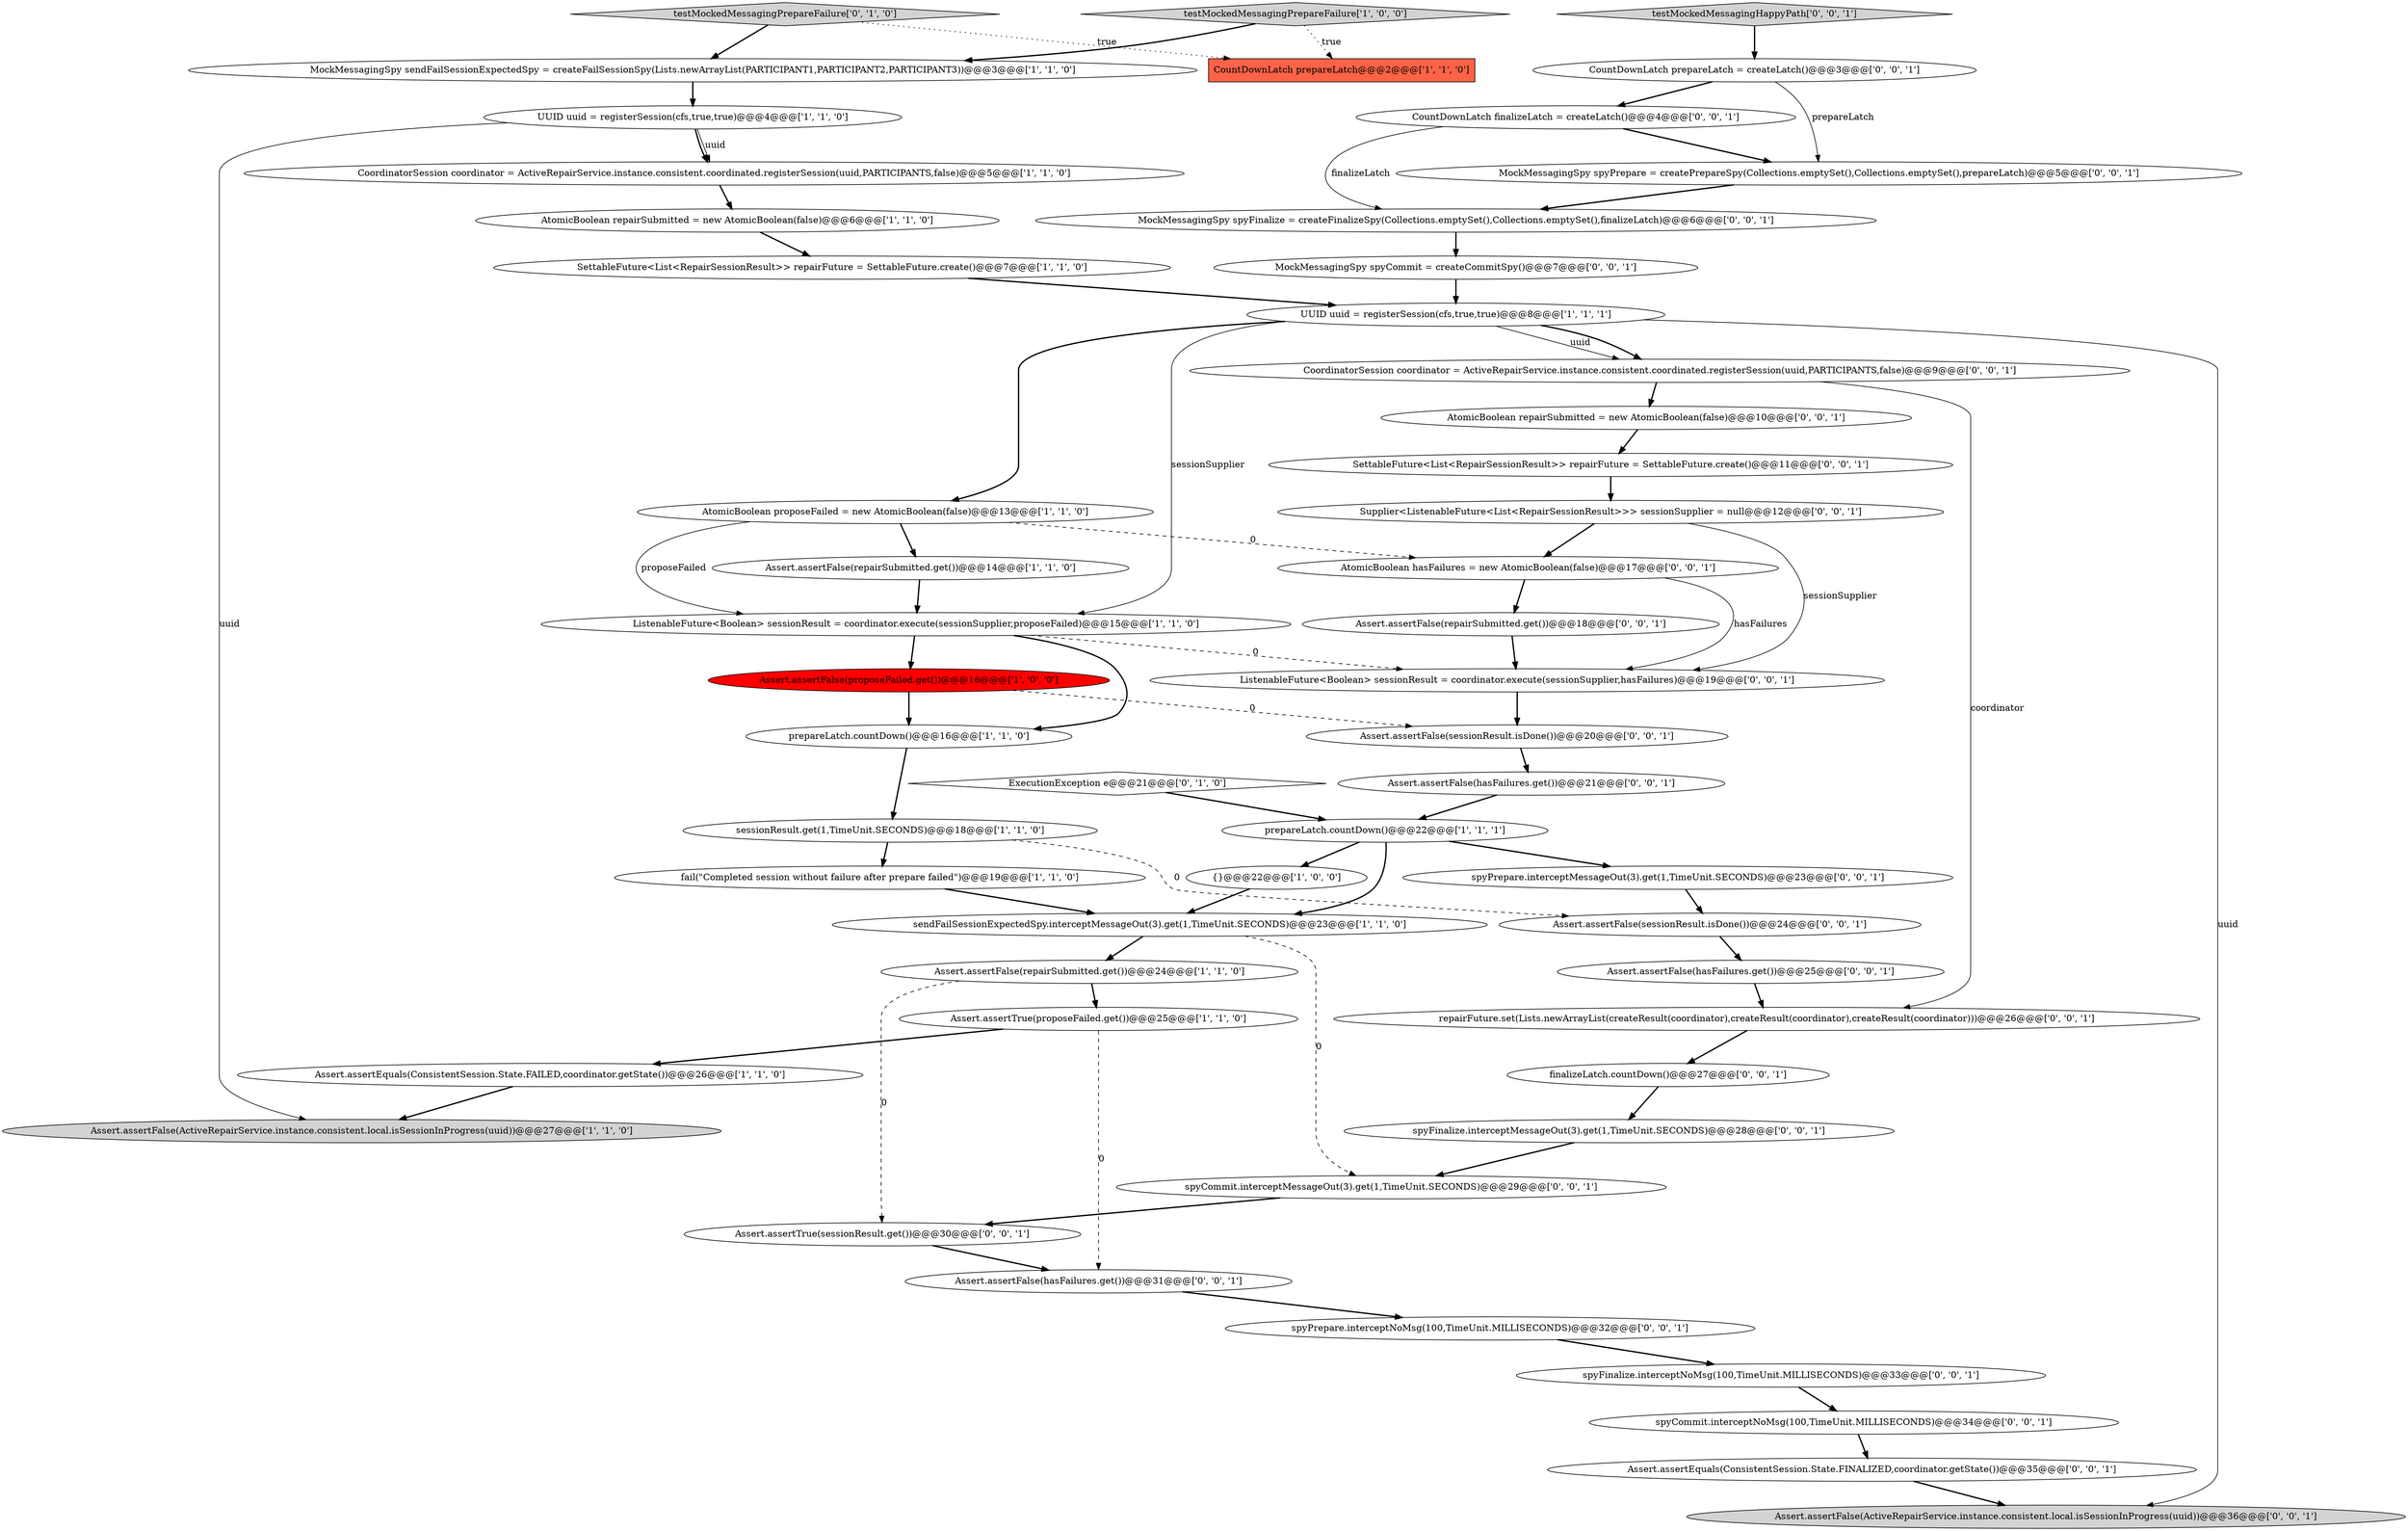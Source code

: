 digraph {
32 [style = filled, label = "spyPrepare.interceptMessageOut(3).get(1,TimeUnit.SECONDS)@@@23@@@['0', '0', '1']", fillcolor = white, shape = ellipse image = "AAA0AAABBB3BBB"];
43 [style = filled, label = "Assert.assertFalse(repairSubmitted.get())@@@18@@@['0', '0', '1']", fillcolor = white, shape = ellipse image = "AAA0AAABBB3BBB"];
8 [style = filled, label = "sessionResult.get(1,TimeUnit.SECONDS)@@@18@@@['1', '1', '0']", fillcolor = white, shape = ellipse image = "AAA0AAABBB1BBB"];
5 [style = filled, label = "MockMessagingSpy sendFailSessionExpectedSpy = createFailSessionSpy(Lists.newArrayList(PARTICIPANT1,PARTICIPANT2,PARTICIPANT3))@@@3@@@['1', '1', '0']", fillcolor = white, shape = ellipse image = "AAA0AAABBB1BBB"];
49 [style = filled, label = "Assert.assertFalse(hasFailures.get())@@@31@@@['0', '0', '1']", fillcolor = white, shape = ellipse image = "AAA0AAABBB3BBB"];
2 [style = filled, label = "UUID uuid = registerSession(cfs,true,true)@@@4@@@['1', '1', '0']", fillcolor = white, shape = ellipse image = "AAA0AAABBB1BBB"];
35 [style = filled, label = "CoordinatorSession coordinator = ActiveRepairService.instance.consistent.coordinated.registerSession(uuid,PARTICIPANTS,false)@@@9@@@['0', '0', '1']", fillcolor = white, shape = ellipse image = "AAA0AAABBB3BBB"];
47 [style = filled, label = "spyFinalize.interceptNoMsg(100,TimeUnit.MILLISECONDS)@@@33@@@['0', '0', '1']", fillcolor = white, shape = ellipse image = "AAA0AAABBB3BBB"];
7 [style = filled, label = "Assert.assertEquals(ConsistentSession.State.FAILED,coordinator.getState())@@@26@@@['1', '1', '0']", fillcolor = white, shape = ellipse image = "AAA0AAABBB1BBB"];
42 [style = filled, label = "spyPrepare.interceptNoMsg(100,TimeUnit.MILLISECONDS)@@@32@@@['0', '0', '1']", fillcolor = white, shape = ellipse image = "AAA0AAABBB3BBB"];
14 [style = filled, label = "sendFailSessionExpectedSpy.interceptMessageOut(3).get(1,TimeUnit.SECONDS)@@@23@@@['1', '1', '0']", fillcolor = white, shape = ellipse image = "AAA0AAABBB1BBB"];
22 [style = filled, label = "ExecutionException e@@@21@@@['0', '1', '0']", fillcolor = white, shape = diamond image = "AAA0AAABBB2BBB"];
41 [style = filled, label = "Assert.assertEquals(ConsistentSession.State.FINALIZED,coordinator.getState())@@@35@@@['0', '0', '1']", fillcolor = white, shape = ellipse image = "AAA0AAABBB3BBB"];
44 [style = filled, label = "AtomicBoolean repairSubmitted = new AtomicBoolean(false)@@@10@@@['0', '0', '1']", fillcolor = white, shape = ellipse image = "AAA0AAABBB3BBB"];
46 [style = filled, label = "spyCommit.interceptMessageOut(3).get(1,TimeUnit.SECONDS)@@@29@@@['0', '0', '1']", fillcolor = white, shape = ellipse image = "AAA0AAABBB3BBB"];
13 [style = filled, label = "Assert.assertFalse(repairSubmitted.get())@@@24@@@['1', '1', '0']", fillcolor = white, shape = ellipse image = "AAA0AAABBB1BBB"];
29 [style = filled, label = "Supplier<ListenableFuture<List<RepairSessionResult>>> sessionSupplier = null@@@12@@@['0', '0', '1']", fillcolor = white, shape = ellipse image = "AAA0AAABBB3BBB"];
39 [style = filled, label = "Assert.assertFalse(ActiveRepairService.instance.consistent.local.isSessionInProgress(uuid))@@@36@@@['0', '0', '1']", fillcolor = lightgray, shape = ellipse image = "AAA0AAABBB3BBB"];
3 [style = filled, label = "ListenableFuture<Boolean> sessionResult = coordinator.execute(sessionSupplier,proposeFailed)@@@15@@@['1', '1', '0']", fillcolor = white, shape = ellipse image = "AAA0AAABBB1BBB"];
51 [style = filled, label = "CountDownLatch prepareLatch = createLatch()@@@3@@@['0', '0', '1']", fillcolor = white, shape = ellipse image = "AAA0AAABBB3BBB"];
40 [style = filled, label = "Assert.assertTrue(sessionResult.get())@@@30@@@['0', '0', '1']", fillcolor = white, shape = ellipse image = "AAA0AAABBB3BBB"];
33 [style = filled, label = "CountDownLatch finalizeLatch = createLatch()@@@4@@@['0', '0', '1']", fillcolor = white, shape = ellipse image = "AAA0AAABBB3BBB"];
45 [style = filled, label = "Assert.assertFalse(sessionResult.isDone())@@@20@@@['0', '0', '1']", fillcolor = white, shape = ellipse image = "AAA0AAABBB3BBB"];
23 [style = filled, label = "testMockedMessagingPrepareFailure['0', '1', '0']", fillcolor = lightgray, shape = diamond image = "AAA0AAABBB2BBB"];
34 [style = filled, label = "SettableFuture<List<RepairSessionResult>> repairFuture = SettableFuture.create()@@@11@@@['0', '0', '1']", fillcolor = white, shape = ellipse image = "AAA0AAABBB3BBB"];
11 [style = filled, label = "AtomicBoolean repairSubmitted = new AtomicBoolean(false)@@@6@@@['1', '1', '0']", fillcolor = white, shape = ellipse image = "AAA0AAABBB1BBB"];
26 [style = filled, label = "MockMessagingSpy spyPrepare = createPrepareSpy(Collections.emptySet(),Collections.emptySet(),prepareLatch)@@@5@@@['0', '0', '1']", fillcolor = white, shape = ellipse image = "AAA0AAABBB3BBB"];
17 [style = filled, label = "prepareLatch.countDown()@@@16@@@['1', '1', '0']", fillcolor = white, shape = ellipse image = "AAA0AAABBB1BBB"];
18 [style = filled, label = "CountDownLatch prepareLatch@@@2@@@['1', '1', '0']", fillcolor = tomato, shape = box image = "AAA0AAABBB1BBB"];
30 [style = filled, label = "AtomicBoolean hasFailures = new AtomicBoolean(false)@@@17@@@['0', '0', '1']", fillcolor = white, shape = ellipse image = "AAA0AAABBB3BBB"];
36 [style = filled, label = "Assert.assertFalse(hasFailures.get())@@@25@@@['0', '0', '1']", fillcolor = white, shape = ellipse image = "AAA0AAABBB3BBB"];
50 [style = filled, label = "Assert.assertFalse(sessionResult.isDone())@@@24@@@['0', '0', '1']", fillcolor = white, shape = ellipse image = "AAA0AAABBB3BBB"];
52 [style = filled, label = "testMockedMessagingHappyPath['0', '0', '1']", fillcolor = lightgray, shape = diamond image = "AAA0AAABBB3BBB"];
15 [style = filled, label = "Assert.assertFalse(ActiveRepairService.instance.consistent.local.isSessionInProgress(uuid))@@@27@@@['1', '1', '0']", fillcolor = lightgray, shape = ellipse image = "AAA0AAABBB1BBB"];
37 [style = filled, label = "ListenableFuture<Boolean> sessionResult = coordinator.execute(sessionSupplier,hasFailures)@@@19@@@['0', '0', '1']", fillcolor = white, shape = ellipse image = "AAA0AAABBB3BBB"];
19 [style = filled, label = "SettableFuture<List<RepairSessionResult>> repairFuture = SettableFuture.create()@@@7@@@['1', '1', '0']", fillcolor = white, shape = ellipse image = "AAA0AAABBB1BBB"];
6 [style = filled, label = "Assert.assertTrue(proposeFailed.get())@@@25@@@['1', '1', '0']", fillcolor = white, shape = ellipse image = "AAA0AAABBB1BBB"];
0 [style = filled, label = "AtomicBoolean proposeFailed = new AtomicBoolean(false)@@@13@@@['1', '1', '0']", fillcolor = white, shape = ellipse image = "AAA0AAABBB1BBB"];
16 [style = filled, label = "UUID uuid = registerSession(cfs,true,true)@@@8@@@['1', '1', '1']", fillcolor = white, shape = ellipse image = "AAA0AAABBB1BBB"];
24 [style = filled, label = "repairFuture.set(Lists.newArrayList(createResult(coordinator),createResult(coordinator),createResult(coordinator)))@@@26@@@['0', '0', '1']", fillcolor = white, shape = ellipse image = "AAA0AAABBB3BBB"];
20 [style = filled, label = "testMockedMessagingPrepareFailure['1', '0', '0']", fillcolor = lightgray, shape = diamond image = "AAA0AAABBB1BBB"];
9 [style = filled, label = "{}@@@22@@@['1', '0', '0']", fillcolor = white, shape = ellipse image = "AAA0AAABBB1BBB"];
21 [style = filled, label = "Assert.assertFalse(proposeFailed.get())@@@16@@@['1', '0', '0']", fillcolor = red, shape = ellipse image = "AAA1AAABBB1BBB"];
10 [style = filled, label = "CoordinatorSession coordinator = ActiveRepairService.instance.consistent.coordinated.registerSession(uuid,PARTICIPANTS,false)@@@5@@@['1', '1', '0']", fillcolor = white, shape = ellipse image = "AAA0AAABBB1BBB"];
28 [style = filled, label = "spyCommit.interceptNoMsg(100,TimeUnit.MILLISECONDS)@@@34@@@['0', '0', '1']", fillcolor = white, shape = ellipse image = "AAA0AAABBB3BBB"];
31 [style = filled, label = "finalizeLatch.countDown()@@@27@@@['0', '0', '1']", fillcolor = white, shape = ellipse image = "AAA0AAABBB3BBB"];
38 [style = filled, label = "spyFinalize.interceptMessageOut(3).get(1,TimeUnit.SECONDS)@@@28@@@['0', '0', '1']", fillcolor = white, shape = ellipse image = "AAA0AAABBB3BBB"];
1 [style = filled, label = "Assert.assertFalse(repairSubmitted.get())@@@14@@@['1', '1', '0']", fillcolor = white, shape = ellipse image = "AAA0AAABBB1BBB"];
4 [style = filled, label = "fail(\"Completed session without failure after prepare failed\")@@@19@@@['1', '1', '0']", fillcolor = white, shape = ellipse image = "AAA0AAABBB1BBB"];
25 [style = filled, label = "Assert.assertFalse(hasFailures.get())@@@21@@@['0', '0', '1']", fillcolor = white, shape = ellipse image = "AAA0AAABBB3BBB"];
12 [style = filled, label = "prepareLatch.countDown()@@@22@@@['1', '1', '1']", fillcolor = white, shape = ellipse image = "AAA0AAABBB1BBB"];
48 [style = filled, label = "MockMessagingSpy spyFinalize = createFinalizeSpy(Collections.emptySet(),Collections.emptySet(),finalizeLatch)@@@6@@@['0', '0', '1']", fillcolor = white, shape = ellipse image = "AAA0AAABBB3BBB"];
27 [style = filled, label = "MockMessagingSpy spyCommit = createCommitSpy()@@@7@@@['0', '0', '1']", fillcolor = white, shape = ellipse image = "AAA0AAABBB3BBB"];
17->8 [style = bold, label=""];
49->42 [style = bold, label=""];
34->29 [style = bold, label=""];
51->26 [style = solid, label="prepareLatch"];
16->0 [style = bold, label=""];
4->14 [style = bold, label=""];
40->49 [style = bold, label=""];
23->5 [style = bold, label=""];
35->24 [style = solid, label="coordinator"];
35->44 [style = bold, label=""];
29->30 [style = bold, label=""];
30->43 [style = bold, label=""];
3->37 [style = dashed, label="0"];
47->28 [style = bold, label=""];
30->37 [style = solid, label="hasFailures"];
1->3 [style = bold, label=""];
12->32 [style = bold, label=""];
42->47 [style = bold, label=""];
31->38 [style = bold, label=""];
29->37 [style = solid, label="sessionSupplier"];
43->37 [style = bold, label=""];
13->40 [style = dashed, label="0"];
27->16 [style = bold, label=""];
11->19 [style = bold, label=""];
0->3 [style = solid, label="proposeFailed"];
2->10 [style = bold, label=""];
12->9 [style = bold, label=""];
14->46 [style = dashed, label="0"];
48->27 [style = bold, label=""];
16->35 [style = solid, label="uuid"];
21->45 [style = dashed, label="0"];
28->41 [style = bold, label=""];
33->26 [style = bold, label=""];
20->5 [style = bold, label=""];
19->16 [style = bold, label=""];
6->49 [style = dashed, label="0"];
33->48 [style = solid, label="finalizeLatch"];
5->2 [style = bold, label=""];
8->50 [style = dashed, label="0"];
45->25 [style = bold, label=""];
36->24 [style = bold, label=""];
23->18 [style = dotted, label="true"];
32->50 [style = bold, label=""];
24->31 [style = bold, label=""];
25->12 [style = bold, label=""];
0->1 [style = bold, label=""];
22->12 [style = bold, label=""];
50->36 [style = bold, label=""];
0->30 [style = dashed, label="0"];
44->34 [style = bold, label=""];
12->14 [style = bold, label=""];
16->3 [style = solid, label="sessionSupplier"];
9->14 [style = bold, label=""];
20->18 [style = dotted, label="true"];
7->15 [style = bold, label=""];
3->21 [style = bold, label=""];
3->17 [style = bold, label=""];
37->45 [style = bold, label=""];
38->46 [style = bold, label=""];
8->4 [style = bold, label=""];
14->13 [style = bold, label=""];
13->6 [style = bold, label=""];
6->7 [style = bold, label=""];
16->35 [style = bold, label=""];
46->40 [style = bold, label=""];
26->48 [style = bold, label=""];
41->39 [style = bold, label=""];
52->51 [style = bold, label=""];
21->17 [style = bold, label=""];
2->15 [style = solid, label="uuid"];
51->33 [style = bold, label=""];
2->10 [style = solid, label="uuid"];
16->39 [style = solid, label="uuid"];
10->11 [style = bold, label=""];
}
